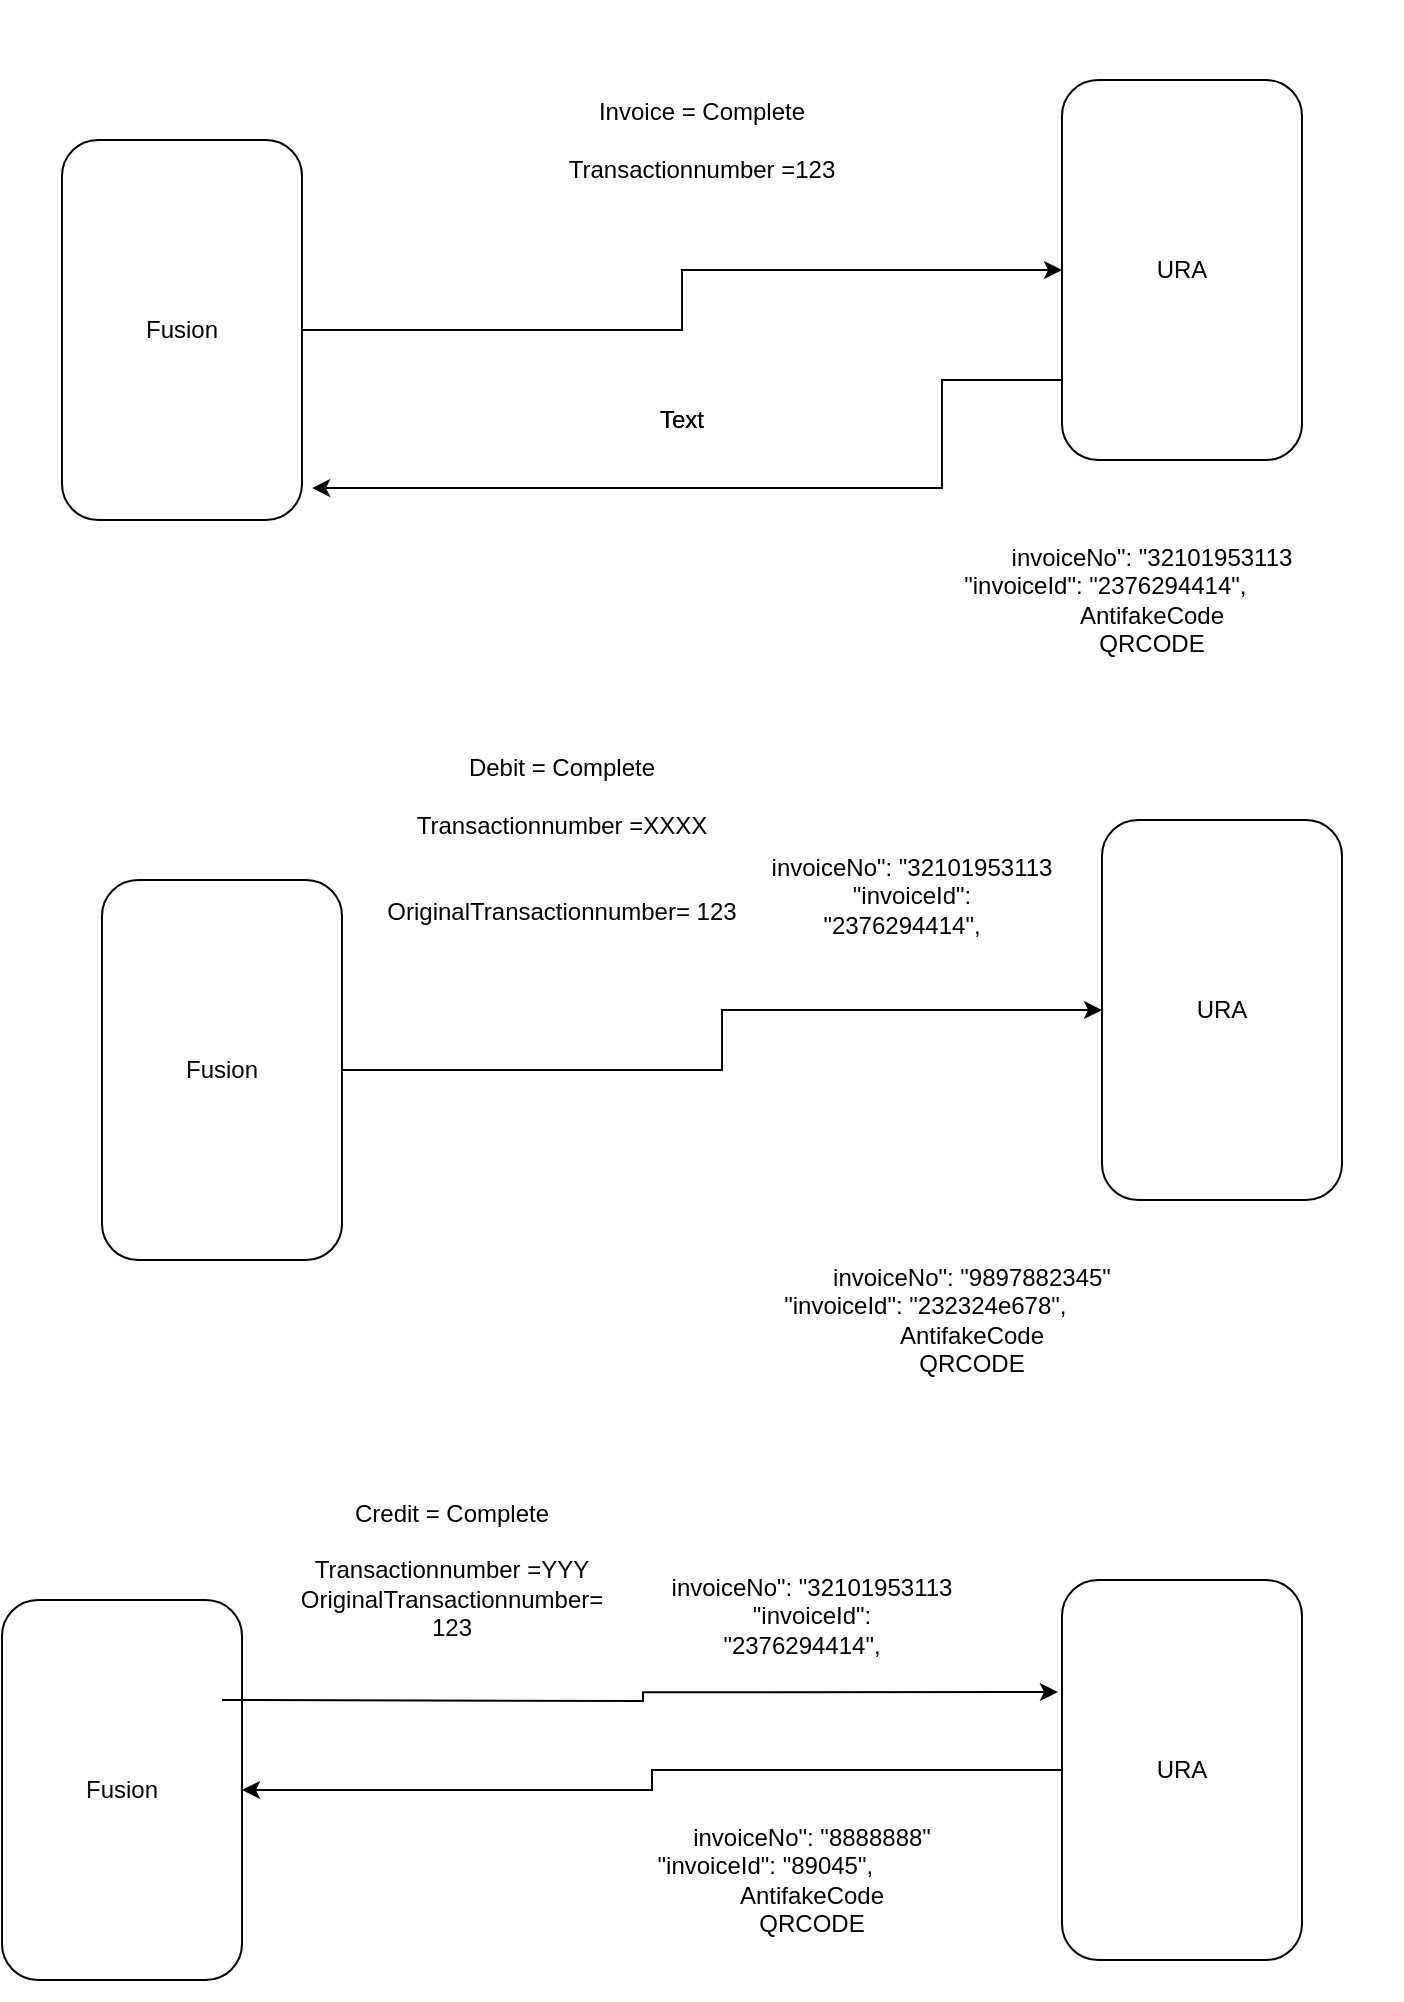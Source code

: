 <mxfile version="15.0.3" type="github">
  <diagram id="lHmtqaqjQOU1sFie7Hmg" name="Page-1">
    <mxGraphModel dx="1135" dy="457" grid="1" gridSize="10" guides="1" tooltips="1" connect="1" arrows="1" fold="1" page="1" pageScale="1" pageWidth="850" pageHeight="1100" math="0" shadow="0">
      <root>
        <mxCell id="0" />
        <mxCell id="1" parent="0" />
        <mxCell id="hsaixpKsRT6CGWqEELvk-3" style="edgeStyle=orthogonalEdgeStyle;rounded=0;orthogonalLoop=1;jettySize=auto;html=1;" edge="1" parent="1" source="hsaixpKsRT6CGWqEELvk-1" target="hsaixpKsRT6CGWqEELvk-2">
          <mxGeometry relative="1" as="geometry" />
        </mxCell>
        <mxCell id="hsaixpKsRT6CGWqEELvk-1" value="Fusion " style="rounded=1;whiteSpace=wrap;html=1;" vertex="1" parent="1">
          <mxGeometry x="110" y="80" width="120" height="190" as="geometry" />
        </mxCell>
        <mxCell id="hsaixpKsRT6CGWqEELvk-11" style="edgeStyle=orthogonalEdgeStyle;rounded=0;orthogonalLoop=1;jettySize=auto;html=1;entryX=1.042;entryY=0.916;entryDx=0;entryDy=0;entryPerimeter=0;" edge="1" parent="1" source="hsaixpKsRT6CGWqEELvk-2" target="hsaixpKsRT6CGWqEELvk-1">
          <mxGeometry relative="1" as="geometry">
            <mxPoint x="550" y="300" as="targetPoint" />
            <Array as="points">
              <mxPoint x="550" y="200" />
              <mxPoint x="550" y="254" />
            </Array>
          </mxGeometry>
        </mxCell>
        <mxCell id="hsaixpKsRT6CGWqEELvk-2" value="URA" style="rounded=1;whiteSpace=wrap;html=1;" vertex="1" parent="1">
          <mxGeometry x="610" y="50" width="120" height="190" as="geometry" />
        </mxCell>
        <mxCell id="hsaixpKsRT6CGWqEELvk-4" value="Text" style="text;html=1;strokeColor=none;fillColor=none;align=center;verticalAlign=middle;whiteSpace=wrap;rounded=0;" vertex="1" parent="1">
          <mxGeometry x="400" y="210" width="40" height="20" as="geometry" />
        </mxCell>
        <mxCell id="hsaixpKsRT6CGWqEELvk-5" value="Text" style="text;html=1;strokeColor=none;fillColor=none;align=center;verticalAlign=middle;whiteSpace=wrap;rounded=0;" vertex="1" parent="1">
          <mxGeometry x="400" y="210" width="40" height="20" as="geometry" />
        </mxCell>
        <mxCell id="hsaixpKsRT6CGWqEELvk-6" value="&lt;div&gt;Invoice = Complete &lt;br&gt;&lt;/div&gt;&lt;div&gt;&lt;br&gt;&lt;/div&gt;&lt;div&gt;Transactionnumber =123&lt;br&gt;&lt;/div&gt;" style="text;html=1;strokeColor=none;fillColor=none;align=center;verticalAlign=middle;whiteSpace=wrap;rounded=0;" vertex="1" parent="1">
          <mxGeometry x="360" y="10" width="140" height="140" as="geometry" />
        </mxCell>
        <mxCell id="hsaixpKsRT6CGWqEELvk-7" style="edgeStyle=orthogonalEdgeStyle;rounded=0;orthogonalLoop=1;jettySize=auto;html=1;" edge="1" parent="1" source="hsaixpKsRT6CGWqEELvk-8" target="hsaixpKsRT6CGWqEELvk-9">
          <mxGeometry relative="1" as="geometry" />
        </mxCell>
        <mxCell id="hsaixpKsRT6CGWqEELvk-8" value="Fusion " style="rounded=1;whiteSpace=wrap;html=1;" vertex="1" parent="1">
          <mxGeometry x="130" y="450" width="120" height="190" as="geometry" />
        </mxCell>
        <mxCell id="hsaixpKsRT6CGWqEELvk-9" value="URA" style="rounded=1;whiteSpace=wrap;html=1;" vertex="1" parent="1">
          <mxGeometry x="630" y="420" width="120" height="190" as="geometry" />
        </mxCell>
        <mxCell id="hsaixpKsRT6CGWqEELvk-10" value="&lt;div&gt;Debit = Complete &lt;br&gt;&lt;/div&gt;&lt;div&gt;&lt;br&gt;&lt;/div&gt;&lt;div&gt;Transactionnumber =XXXX&lt;br&gt;&lt;/div&gt;&lt;div&gt;&lt;br&gt;&lt;/div&gt;&lt;div&gt;&lt;br&gt;&lt;/div&gt;OriginalTransactionnumber= 123" style="text;html=1;strokeColor=none;fillColor=none;align=center;verticalAlign=middle;whiteSpace=wrap;rounded=0;" vertex="1" parent="1">
          <mxGeometry x="270" y="360" width="180" height="140" as="geometry" />
        </mxCell>
        <mxCell id="hsaixpKsRT6CGWqEELvk-12" value="invoiceNo&quot;: &quot;32101953113&lt;br&gt;&lt;span style=&quot;white-space: pre&quot;&gt;	&lt;/span&gt;&lt;span style=&quot;white-space: pre&quot;&gt;	&lt;/span&gt;&quot;invoiceId&quot;: &quot;2376294414&quot;,&amp;nbsp;&amp;nbsp;&amp;nbsp;&amp;nbsp;&amp;nbsp;&amp;nbsp;&amp;nbsp;&amp;nbsp;&amp;nbsp;&amp;nbsp;&amp;nbsp;&amp;nbsp;&amp;nbsp;&amp;nbsp;&amp;nbsp;&amp;nbsp; &lt;br&gt;AntifakeCode&lt;br&gt;QRCODE" style="text;html=1;strokeColor=none;fillColor=none;align=center;verticalAlign=middle;whiteSpace=wrap;rounded=0;" vertex="1" parent="1">
          <mxGeometry x="530" y="250" width="250" height="120" as="geometry" />
        </mxCell>
        <mxCell id="hsaixpKsRT6CGWqEELvk-17" value="&#xa;invoiceNo&quot;: &quot;32101953113&lt;br&gt;&lt;span style=&quot;&quot;&gt;	&lt;/span&gt;&lt;span style=&quot;&quot;&gt;	&lt;/span&gt;&quot;invoiceId&quot;: &quot;2376294414&quot;,&amp;nbsp;&amp;nbsp;&amp;nbsp;&#xa;&#xa;" style="text;html=1;strokeColor=none;fillColor=none;align=center;verticalAlign=middle;whiteSpace=wrap;rounded=0;" vertex="1" parent="1">
          <mxGeometry x="460" y="410" width="150" height="110" as="geometry" />
        </mxCell>
        <mxCell id="hsaixpKsRT6CGWqEELvk-18" value="invoiceNo&quot;: &quot;9897882345&quot;&lt;br&gt;&lt;span style=&quot;white-space: pre&quot;&gt;	&lt;/span&gt;&lt;span style=&quot;white-space: pre&quot;&gt;	&lt;/span&gt;&quot;invoiceId&quot;: &quot;232324e678&quot;,&amp;nbsp;&amp;nbsp;&amp;nbsp;&amp;nbsp;&amp;nbsp;&amp;nbsp;&amp;nbsp;&amp;nbsp;&amp;nbsp;&amp;nbsp;&amp;nbsp;&amp;nbsp;&amp;nbsp;&amp;nbsp;&amp;nbsp;&amp;nbsp; &lt;br&gt;AntifakeCode&lt;br&gt;QRCODE" style="text;html=1;strokeColor=none;fillColor=none;align=center;verticalAlign=middle;whiteSpace=wrap;rounded=0;" vertex="1" parent="1">
          <mxGeometry x="440" y="610" width="250" height="120" as="geometry" />
        </mxCell>
        <mxCell id="hsaixpKsRT6CGWqEELvk-19" value="Fusion " style="rounded=1;whiteSpace=wrap;html=1;" vertex="1" parent="1">
          <mxGeometry x="80" y="810" width="120" height="190" as="geometry" />
        </mxCell>
        <mxCell id="hsaixpKsRT6CGWqEELvk-26" style="edgeStyle=orthogonalEdgeStyle;rounded=0;orthogonalLoop=1;jettySize=auto;html=1;" edge="1" parent="1" source="hsaixpKsRT6CGWqEELvk-20" target="hsaixpKsRT6CGWqEELvk-19">
          <mxGeometry relative="1" as="geometry" />
        </mxCell>
        <mxCell id="hsaixpKsRT6CGWqEELvk-20" value="URA" style="rounded=1;whiteSpace=wrap;html=1;" vertex="1" parent="1">
          <mxGeometry x="610" y="800" width="120" height="190" as="geometry" />
        </mxCell>
        <mxCell id="hsaixpKsRT6CGWqEELvk-21" value="&lt;div&gt;Credit = Complete &lt;br&gt;&lt;/div&gt;&lt;div&gt;&lt;br&gt;&lt;/div&gt;&lt;div&gt;Transactionnumber =YYY&lt;/div&gt;&lt;div&gt;OriginalTransactionnumber= 123&lt;/div&gt;" style="text;html=1;strokeColor=none;fillColor=none;align=center;verticalAlign=middle;whiteSpace=wrap;rounded=0;" vertex="1" parent="1">
          <mxGeometry x="230" y="720" width="150" height="150" as="geometry" />
        </mxCell>
        <mxCell id="hsaixpKsRT6CGWqEELvk-22" value="&#xa;invoiceNo&quot;: &quot;32101953113&lt;br&gt;&lt;span style=&quot;&quot;&gt;	&lt;/span&gt;&lt;span style=&quot;&quot;&gt;	&lt;/span&gt;&quot;invoiceId&quot;: &quot;2376294414&quot;,&amp;nbsp;&amp;nbsp;&amp;nbsp;&#xa;&#xa;" style="text;html=1;strokeColor=none;fillColor=none;align=center;verticalAlign=middle;whiteSpace=wrap;rounded=0;" vertex="1" parent="1">
          <mxGeometry x="410" y="770" width="150" height="110" as="geometry" />
        </mxCell>
        <mxCell id="hsaixpKsRT6CGWqEELvk-23" value="invoiceNo&quot;: &quot;8888888&quot;&lt;br&gt;&lt;span style=&quot;white-space: pre&quot;&gt;	&lt;/span&gt;&lt;span style=&quot;white-space: pre&quot;&gt;	&lt;/span&gt;&quot;invoiceId&quot;: &quot;89045&quot;,&amp;nbsp;&amp;nbsp;&amp;nbsp;&amp;nbsp;&amp;nbsp;&amp;nbsp;&amp;nbsp;&amp;nbsp;&amp;nbsp;&amp;nbsp;&amp;nbsp;&amp;nbsp;&amp;nbsp;&amp;nbsp;&amp;nbsp;&amp;nbsp; &lt;br&gt;AntifakeCode&lt;br&gt;QRCODE" style="text;html=1;strokeColor=none;fillColor=none;align=center;verticalAlign=middle;whiteSpace=wrap;rounded=0;" vertex="1" parent="1">
          <mxGeometry x="360" y="890" width="250" height="120" as="geometry" />
        </mxCell>
        <mxCell id="hsaixpKsRT6CGWqEELvk-24" style="edgeStyle=orthogonalEdgeStyle;rounded=0;orthogonalLoop=1;jettySize=auto;html=1;entryX=-0.017;entryY=0.295;entryDx=0;entryDy=0;entryPerimeter=0;" edge="1" parent="1" target="hsaixpKsRT6CGWqEELvk-20">
          <mxGeometry relative="1" as="geometry">
            <mxPoint x="190" y="860" as="sourcePoint" />
            <mxPoint x="570" y="830" as="targetPoint" />
          </mxGeometry>
        </mxCell>
      </root>
    </mxGraphModel>
  </diagram>
</mxfile>
